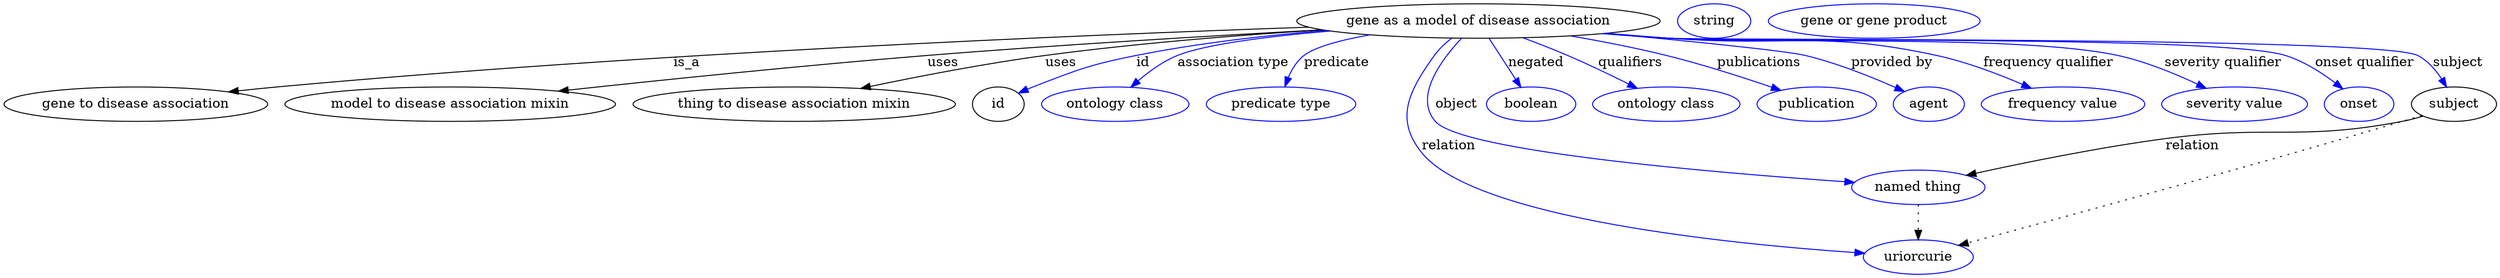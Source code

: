 digraph {
	graph [bb="0,0,2127.7,283"];
	node [label="\N"];
	"gene as a model of disease association"	 [height=0.5,
		label="gene as a model of disease association",
		pos="1250.9,265",
		width=4.0982];
	"gene to disease association"	 [height=0.5,
		pos="105.94,178",
		width=2.9428];
	"gene as a model of disease association" -> "gene to disease association"	 [label=is_a,
		lp="570.94,221.5",
		pos="e,181.61,190.65 1108.5,260.14 909.3,252.29 536.59,233.71 220.94,196 211.48,194.87 201.61,193.55 191.8,192.14"];
	"model to disease association mixin"	 [height=0.5,
		pos="364.94,178",
		width=3.7552];
	"gene as a model of disease association" -> "model to disease association mixin"	 [label=uses,
		lp="785.94,221.5",
		pos="e,463.7,190.35 1119.4,256.8 1023.6,250.4 890.56,240.66 773.94,229 655.84,217.2 626.71,210.69 508.94,196 497.51,194.57 485.58,193.08 \
473.68,191.6"];
	"thing to disease association mixin"	 [height=0.5,
		pos="648.94,178",
		width=3.6288];
	"gene as a model of disease association" -> "thing to disease association mixin"	 [label=uses,
		lp="889.94,221.5",
		pos="e,710.75,193.93 1121,256.4 1049.1,250.65 958.25,241.77 877.94,229 824.84,220.56 765.6,207.26 720.69,196.36"];
	id	 [height=0.5,
		pos="824.94,178",
		width=0.75];
	"gene as a model of disease association" -> id	 [color=blue,
		label=id,
		lp="959.44,221.5",
		pos="e,846.44,189.29 1123.8,255.8 1070.8,250.36 1008.9,241.92 953.94,229 911.25,218.97 901.3,213.17 860.94,196 859.16,195.24 857.34,194.43 \
855.51,193.6",
		style=solid];
	"association type"	 [color=blue,
		height=0.5,
		label="ontology class",
		pos="931.94,178",
		width=1.7151];
	"gene as a model of disease association" -> "association type"	 [color=blue,
		label="association type",
		lp="1036.9,221.5",
		pos="e,947.77,195.59 1130.5,254.59 1075.7,248.56 1017.7,239.98 992.94,229 978.93,222.78 965.59,212.37 954.99,202.56",
		style=solid];
	predicate	 [color=blue,
		height=0.5,
		label="predicate type",
		pos="1071.9,178",
		width=1.679];
	"gene as a model of disease association" -> predicate	 [color=blue,
		label=predicate,
		lp="1120.9,221.5",
		pos="e,1076.1,196.09 1160,250.77 1132.4,245 1106.6,237.64 1095.9,229 1088.5,223.01 1083.3,214.2 1079.6,205.58",
		style=solid];
	object	 [color=blue,
		height=0.5,
		label="named thing",
		pos="1625.9,91",
		width=1.5346];
	"gene as a model of disease association" -> object	 [color=blue,
		label=object,
		lp="1231.9,178",
		pos="e,1572.6,96.134 1235.3,247.07 1217.4,224.45 1193.4,185.45 1214.9,160 1237.1,133.75 1452.9,108.45 1562.6,97.151",
		style=solid];
	relation	 [color=blue,
		height=0.5,
		label=uriorcurie,
		pos="1625.9,18",
		width=1.2638];
	"gene as a model of disease association" -> relation	 [color=blue,
		label=relation,
		lp="1235.9,134.5",
		pos="e,1583,24.269 1226.5,247.21 1220.7,241.93 1215,235.74 1210.9,229 1187.7,190.04 1181.5,157.61 1214.9,127 1267.5,78.952 1474.3,41.419 \
1573,25.84",
		style=solid];
	negated	 [color=blue,
		height=0.5,
		label=boolean,
		pos="1295.9,178",
		width=1.0652];
	"gene as a model of disease association" -> negated	 [color=blue,
		label=negated,
		lp="1298.4,221.5",
		pos="e,1286.8,195.71 1260.3,246.97 1266.6,234.76 1275,218.41 1282.1,204.7",
		style=solid];
	qualifiers	 [color=blue,
		height=0.5,
		label="ontology class",
		pos="1413.9,178",
		width=1.7151];
	"gene as a model of disease association" -> qualifiers	 [color=blue,
		label=qualifiers,
		lp="1377.9,221.5",
		pos="e,1386.2,194.27 1287.5,247.46 1299.2,241.72 1312.2,235.21 1323.9,229 1341.8,219.57 1361.2,208.61 1377.5,199.27",
		style=solid];
	publications	 [color=blue,
		height=0.5,
		label=publication,
		pos="1543.9,178",
		width=1.3902];
	"gene as a model of disease association" -> publications	 [color=blue,
		label=publications,
		lp="1483.4,221.5",
		pos="e,1511.1,191.72 1327.7,249.54 1353.4,243.8 1382.1,236.77 1407.9,229 1439.9,219.4 1475.1,206.1 1501.7,195.5",
		style=solid];
	"provided by"	 [color=blue,
		height=0.5,
		label=agent,
		pos="1641.9,178",
		width=0.83048];
	"gene as a model of disease association" -> "provided by"	 [color=blue,
		label="provided by",
		lp="1598.9,221.5",
		pos="e,1619,189.99 1355.7,252.3 1424.6,243.74 1504.8,233.25 1520.9,229 1552.1,220.78 1585.8,206.07 1609.7,194.55",
		style=solid];
	"frequency qualifier"	 [color=blue,
		height=0.5,
		label="frequency value",
		pos="1756.9,178",
		width=1.8776];
	"gene as a model of disease association" -> "frequency qualifier"	 [color=blue,
		label="frequency qualifier",
		lp="1732.9,221.5",
		pos="e,1726,194.29 1356.2,252.33 1373.2,250.44 1390.5,248.59 1406.9,247 1508.6,237.15 1536.7,253.14 1635.9,229 1664,222.18 1693.9,209.64 \
1716.9,198.7",
		style=solid];
	"severity qualifier"	 [color=blue,
		height=0.5,
		label="severity value",
		pos="1901.9,178",
		width=1.661];
	"gene as a model of disease association" -> "severity qualifier"	 [color=blue,
		label="severity qualifier",
		lp="1877.4,221.5",
		pos="e,1874.2,194.09 1354.1,252.1 1371.7,250.19 1389.8,248.39 1406.9,247 1491.6,240.13 1706.3,248.83 1788.9,229 1815.6,222.61 1843.6,\
209.98 1865.1,198.89",
		style=solid];
	"onset qualifier"	 [color=blue,
		height=0.5,
		label=onset,
		pos="2008.9,178",
		width=0.81243];
	"gene as a model of disease association" -> "onset qualifier"	 [color=blue,
		label="onset qualifier",
		lp="1997.4,221.5",
		pos="e,1991.7,192.74 1353.2,252.01 1371.1,250.08 1389.5,248.3 1406.9,247 1464.7,242.68 1872.6,246.02 1927.9,229 1948.1,222.8 1968.2,210.19 \
1983.4,199.06",
		style=solid];
	subject	 [height=0.5,
		pos="2091.9,178",
		width=0.99297];
	"gene as a model of disease association" -> subject	 [color=blue,
		label=subject,
		lp="2081.4,221.5",
		pos="e,2080.3,195.15 1352.8,251.96 1370.8,250.03 1389.4,248.26 1406.9,247 1477.2,241.96 1976.2,256.89 2040.9,229 2053.8,223.45 2065.2,\
212.99 2073.9,202.98",
		style=solid];
	association_id	 [color=blue,
		height=0.5,
		label=string,
		pos="1446.9,265",
		width=0.84854];
	object -> relation	 [pos="e,1625.9,36.09 1625.9,72.955 1625.9,64.883 1625.9,55.176 1625.9,46.182",
		style=dotted];
	subject -> object	 [label=relation,
		lp="1864.9,134.5",
		pos="e,1668.2,102.76 2065.2,165.84 2059.3,163.56 2053,161.45 2046.9,160 1958.8,138.96 1933.4,156.35 1843.9,142 1786.6,132.8 1722,116.97 \
1678.1,105.39"];
	subject -> relation	 [pos="e,1661.7,29.311 2063.9,166.53 2058.3,164.3 2052.5,162.04 2046.9,160 1911.5,110.12 1749.2,57.3 1671.6,32.482",
		style=dotted];
	"gene as a model of disease association_subject"	 [color=blue,
		height=0.5,
		label="gene or gene product",
		pos="1580.9,265",
		width=2.3651];
}
